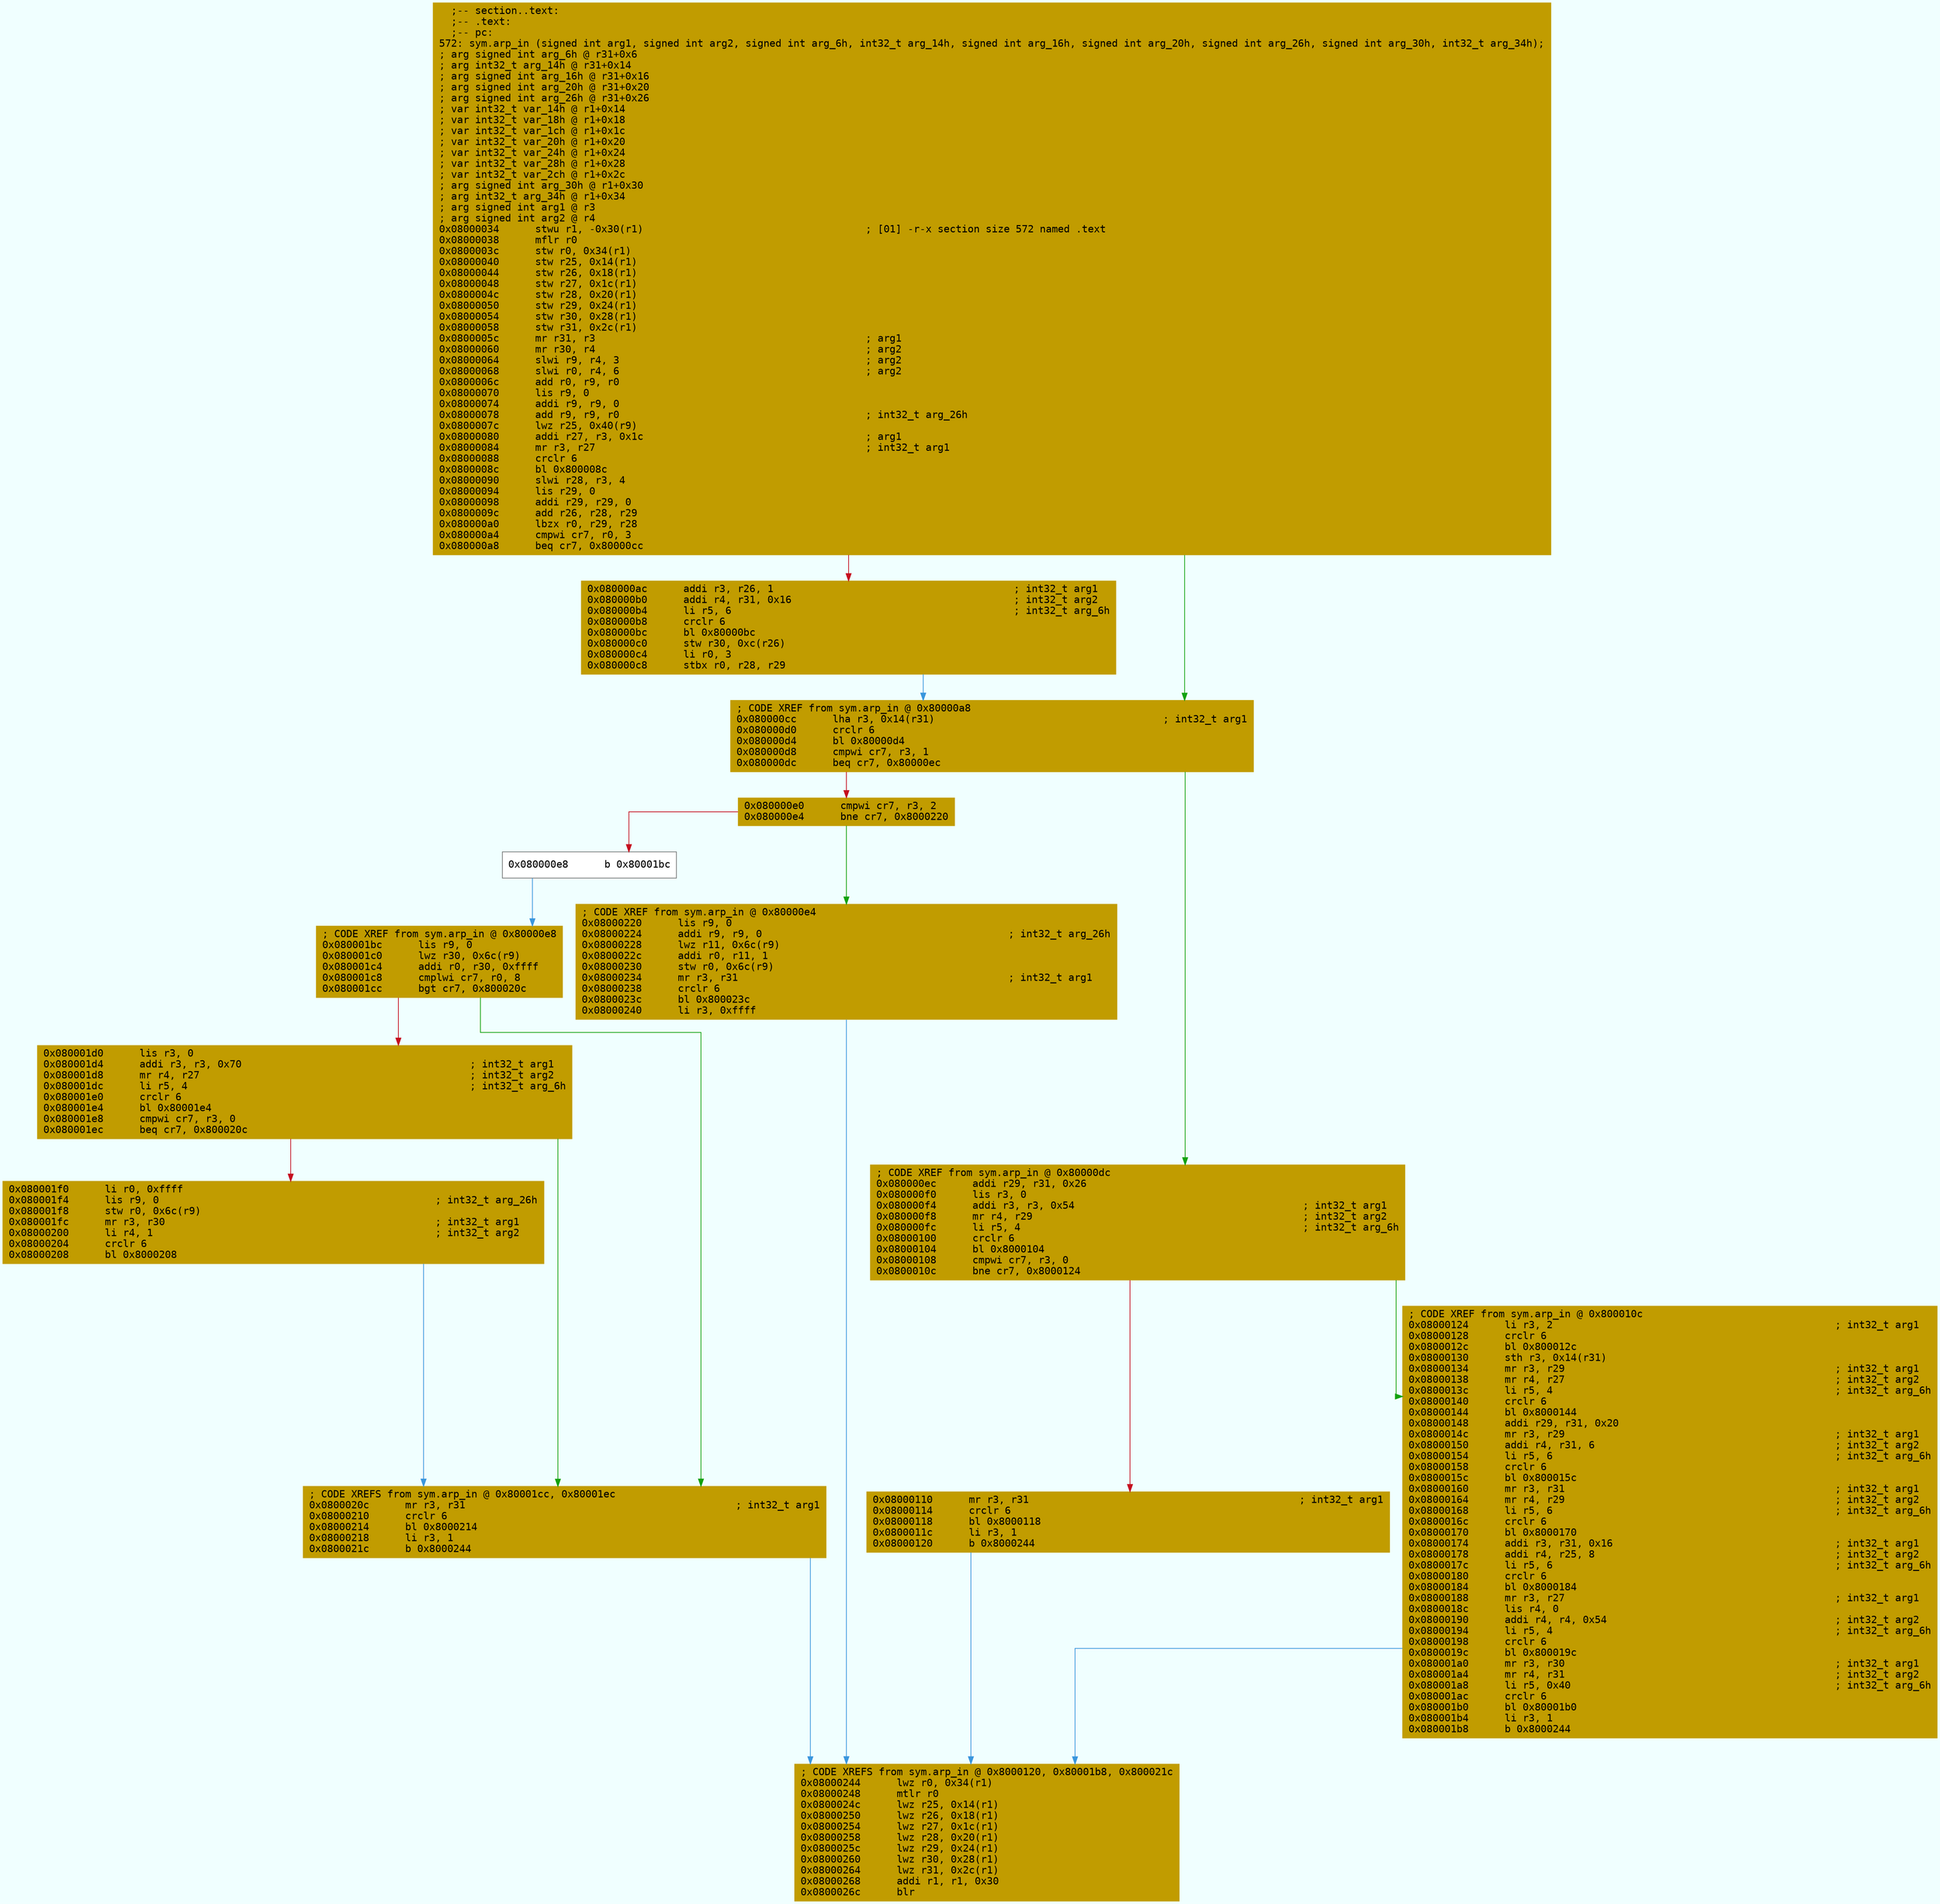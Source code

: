 digraph code {
	graph [bgcolor=azure fontsize=8 fontname="Courier" splines="ortho"];
	node [fillcolor=gray style=filled shape=box];
	edge [arrowhead="normal"];
	"0x08000034" [URL="sym.arp_in/0x08000034", fillcolor="#c19c00",color="#c19c00", fontname="Courier",label="  ;-- section..text:\l  ;-- .text:\l  ;-- pc:\l572: sym.arp_in (signed int arg1, signed int arg2, signed int arg_6h, int32_t arg_14h, signed int arg_16h, signed int arg_20h, signed int arg_26h, signed int arg_30h, int32_t arg_34h);\l; arg signed int arg_6h @ r31+0x6\l; arg int32_t arg_14h @ r31+0x14\l; arg signed int arg_16h @ r31+0x16\l; arg signed int arg_20h @ r31+0x20\l; arg signed int arg_26h @ r31+0x26\l; var int32_t var_14h @ r1+0x14\l; var int32_t var_18h @ r1+0x18\l; var int32_t var_1ch @ r1+0x1c\l; var int32_t var_20h @ r1+0x20\l; var int32_t var_24h @ r1+0x24\l; var int32_t var_28h @ r1+0x28\l; var int32_t var_2ch @ r1+0x2c\l; arg signed int arg_30h @ r1+0x30\l; arg int32_t arg_34h @ r1+0x34\l; arg signed int arg1 @ r3\l; arg signed int arg2 @ r4\l0x08000034      stwu r1, -0x30(r1)                                     ; [01] -r-x section size 572 named .text\l0x08000038      mflr r0\l0x0800003c      stw r0, 0x34(r1)\l0x08000040      stw r25, 0x14(r1)\l0x08000044      stw r26, 0x18(r1)\l0x08000048      stw r27, 0x1c(r1)\l0x0800004c      stw r28, 0x20(r1)\l0x08000050      stw r29, 0x24(r1)\l0x08000054      stw r30, 0x28(r1)\l0x08000058      stw r31, 0x2c(r1)\l0x0800005c      mr r31, r3                                             ; arg1\l0x08000060      mr r30, r4                                             ; arg2\l0x08000064      slwi r9, r4, 3                                         ; arg2\l0x08000068      slwi r0, r4, 6                                         ; arg2\l0x0800006c      add r0, r9, r0\l0x08000070      lis r9, 0\l0x08000074      addi r9, r9, 0\l0x08000078      add r9, r9, r0                                         ; int32_t arg_26h\l0x0800007c      lwz r25, 0x40(r9)\l0x08000080      addi r27, r3, 0x1c                                     ; arg1\l0x08000084      mr r3, r27                                             ; int32_t arg1\l0x08000088      crclr 6\l0x0800008c      bl 0x800008c\l0x08000090      slwi r28, r3, 4\l0x08000094      lis r29, 0\l0x08000098      addi r29, r29, 0\l0x0800009c      add r26, r28, r29\l0x080000a0      lbzx r0, r29, r28\l0x080000a4      cmpwi cr7, r0, 3\l0x080000a8      beq cr7, 0x80000cc\l"]
	"0x080000ac" [URL="sym.arp_in/0x080000ac", fillcolor="#c19c00",color="#c19c00", fontname="Courier",label="0x080000ac      addi r3, r26, 1                                        ; int32_t arg1\l0x080000b0      addi r4, r31, 0x16                                     ; int32_t arg2\l0x080000b4      li r5, 6                                               ; int32_t arg_6h\l0x080000b8      crclr 6\l0x080000bc      bl 0x80000bc\l0x080000c0      stw r30, 0xc(r26)\l0x080000c4      li r0, 3\l0x080000c8      stbx r0, r28, r29\l"]
	"0x080000cc" [URL="sym.arp_in/0x080000cc", fillcolor="#c19c00",color="#c19c00", fontname="Courier",label="; CODE XREF from sym.arp_in @ 0x80000a8\l0x080000cc      lha r3, 0x14(r31)                                      ; int32_t arg1\l0x080000d0      crclr 6\l0x080000d4      bl 0x80000d4\l0x080000d8      cmpwi cr7, r3, 1\l0x080000dc      beq cr7, 0x80000ec\l"]
	"0x080000e0" [URL="sym.arp_in/0x080000e0", fillcolor="#c19c00",color="#c19c00", fontname="Courier",label="0x080000e0      cmpwi cr7, r3, 2\l0x080000e4      bne cr7, 0x8000220\l"]
	"0x080000e8" [URL="sym.arp_in/0x080000e8", fillcolor="white",color="#767676", fontname="Courier",label="0x080000e8      b 0x80001bc\l"]
	"0x080000ec" [URL="sym.arp_in/0x080000ec", fillcolor="#c19c00",color="#c19c00", fontname="Courier",label="; CODE XREF from sym.arp_in @ 0x80000dc\l0x080000ec      addi r29, r31, 0x26\l0x080000f0      lis r3, 0\l0x080000f4      addi r3, r3, 0x54                                      ; int32_t arg1\l0x080000f8      mr r4, r29                                             ; int32_t arg2\l0x080000fc      li r5, 4                                               ; int32_t arg_6h\l0x08000100      crclr 6\l0x08000104      bl 0x8000104\l0x08000108      cmpwi cr7, r3, 0\l0x0800010c      bne cr7, 0x8000124\l"]
	"0x08000110" [URL="sym.arp_in/0x08000110", fillcolor="#c19c00",color="#c19c00", fontname="Courier",label="0x08000110      mr r3, r31                                             ; int32_t arg1\l0x08000114      crclr 6\l0x08000118      bl 0x8000118\l0x0800011c      li r3, 1\l0x08000120      b 0x8000244\l"]
	"0x08000124" [URL="sym.arp_in/0x08000124", fillcolor="#c19c00",color="#c19c00", fontname="Courier",label="; CODE XREF from sym.arp_in @ 0x800010c\l0x08000124      li r3, 2                                               ; int32_t arg1\l0x08000128      crclr 6\l0x0800012c      bl 0x800012c\l0x08000130      sth r3, 0x14(r31)\l0x08000134      mr r3, r29                                             ; int32_t arg1\l0x08000138      mr r4, r27                                             ; int32_t arg2\l0x0800013c      li r5, 4                                               ; int32_t arg_6h\l0x08000140      crclr 6\l0x08000144      bl 0x8000144\l0x08000148      addi r29, r31, 0x20\l0x0800014c      mr r3, r29                                             ; int32_t arg1\l0x08000150      addi r4, r31, 6                                        ; int32_t arg2\l0x08000154      li r5, 6                                               ; int32_t arg_6h\l0x08000158      crclr 6\l0x0800015c      bl 0x800015c\l0x08000160      mr r3, r31                                             ; int32_t arg1\l0x08000164      mr r4, r29                                             ; int32_t arg2\l0x08000168      li r5, 6                                               ; int32_t arg_6h\l0x0800016c      crclr 6\l0x08000170      bl 0x8000170\l0x08000174      addi r3, r31, 0x16                                     ; int32_t arg1\l0x08000178      addi r4, r25, 8                                        ; int32_t arg2\l0x0800017c      li r5, 6                                               ; int32_t arg_6h\l0x08000180      crclr 6\l0x08000184      bl 0x8000184\l0x08000188      mr r3, r27                                             ; int32_t arg1\l0x0800018c      lis r4, 0\l0x08000190      addi r4, r4, 0x54                                      ; int32_t arg2\l0x08000194      li r5, 4                                               ; int32_t arg_6h\l0x08000198      crclr 6\l0x0800019c      bl 0x800019c\l0x080001a0      mr r3, r30                                             ; int32_t arg1\l0x080001a4      mr r4, r31                                             ; int32_t arg2\l0x080001a8      li r5, 0x40                                            ; int32_t arg_6h\l0x080001ac      crclr 6\l0x080001b0      bl 0x80001b0\l0x080001b4      li r3, 1\l0x080001b8      b 0x8000244\l"]
	"0x080001bc" [URL="sym.arp_in/0x080001bc", fillcolor="#c19c00",color="#c19c00", fontname="Courier",label="; CODE XREF from sym.arp_in @ 0x80000e8\l0x080001bc      lis r9, 0\l0x080001c0      lwz r30, 0x6c(r9)\l0x080001c4      addi r0, r30, 0xffff\l0x080001c8      cmplwi cr7, r0, 8\l0x080001cc      bgt cr7, 0x800020c\l"]
	"0x080001d0" [URL="sym.arp_in/0x080001d0", fillcolor="#c19c00",color="#c19c00", fontname="Courier",label="0x080001d0      lis r3, 0\l0x080001d4      addi r3, r3, 0x70                                      ; int32_t arg1\l0x080001d8      mr r4, r27                                             ; int32_t arg2\l0x080001dc      li r5, 4                                               ; int32_t arg_6h\l0x080001e0      crclr 6\l0x080001e4      bl 0x80001e4\l0x080001e8      cmpwi cr7, r3, 0\l0x080001ec      beq cr7, 0x800020c\l"]
	"0x080001f0" [URL="sym.arp_in/0x080001f0", fillcolor="#c19c00",color="#c19c00", fontname="Courier",label="0x080001f0      li r0, 0xffff\l0x080001f4      lis r9, 0                                              ; int32_t arg_26h\l0x080001f8      stw r0, 0x6c(r9)\l0x080001fc      mr r3, r30                                             ; int32_t arg1\l0x08000200      li r4, 1                                               ; int32_t arg2\l0x08000204      crclr 6\l0x08000208      bl 0x8000208\l"]
	"0x0800020c" [URL="sym.arp_in/0x0800020c", fillcolor="#c19c00",color="#c19c00", fontname="Courier",label="; CODE XREFS from sym.arp_in @ 0x80001cc, 0x80001ec\l0x0800020c      mr r3, r31                                             ; int32_t arg1\l0x08000210      crclr 6\l0x08000214      bl 0x8000214\l0x08000218      li r3, 1\l0x0800021c      b 0x8000244\l"]
	"0x08000220" [URL="sym.arp_in/0x08000220", fillcolor="#c19c00",color="#c19c00", fontname="Courier",label="; CODE XREF from sym.arp_in @ 0x80000e4\l0x08000220      lis r9, 0\l0x08000224      addi r9, r9, 0                                         ; int32_t arg_26h\l0x08000228      lwz r11, 0x6c(r9)\l0x0800022c      addi r0, r11, 1\l0x08000230      stw r0, 0x6c(r9)\l0x08000234      mr r3, r31                                             ; int32_t arg1\l0x08000238      crclr 6\l0x0800023c      bl 0x800023c\l0x08000240      li r3, 0xffff\l"]
	"0x08000244" [URL="sym.arp_in/0x08000244", fillcolor="#c19c00",color="#c19c00", fontname="Courier",label="; CODE XREFS from sym.arp_in @ 0x8000120, 0x80001b8, 0x800021c\l0x08000244      lwz r0, 0x34(r1)\l0x08000248      mtlr r0\l0x0800024c      lwz r25, 0x14(r1)\l0x08000250      lwz r26, 0x18(r1)\l0x08000254      lwz r27, 0x1c(r1)\l0x08000258      lwz r28, 0x20(r1)\l0x0800025c      lwz r29, 0x24(r1)\l0x08000260      lwz r30, 0x28(r1)\l0x08000264      lwz r31, 0x2c(r1)\l0x08000268      addi r1, r1, 0x30\l0x0800026c      blr\l"]
        "0x08000034" -> "0x080000cc" [color="#13a10e"];
        "0x08000034" -> "0x080000ac" [color="#c50f1f"];
        "0x080000ac" -> "0x080000cc" [color="#3a96dd"];
        "0x080000cc" -> "0x080000ec" [color="#13a10e"];
        "0x080000cc" -> "0x080000e0" [color="#c50f1f"];
        "0x080000e0" -> "0x08000220" [color="#13a10e"];
        "0x080000e0" -> "0x080000e8" [color="#c50f1f"];
        "0x080000e8" -> "0x080001bc" [color="#3a96dd"];
        "0x080000ec" -> "0x08000124" [color="#13a10e"];
        "0x080000ec" -> "0x08000110" [color="#c50f1f"];
        "0x08000110" -> "0x08000244" [color="#3a96dd"];
        "0x08000124" -> "0x08000244" [color="#3a96dd"];
        "0x080001bc" -> "0x0800020c" [color="#13a10e"];
        "0x080001bc" -> "0x080001d0" [color="#c50f1f"];
        "0x080001d0" -> "0x0800020c" [color="#13a10e"];
        "0x080001d0" -> "0x080001f0" [color="#c50f1f"];
        "0x080001f0" -> "0x0800020c" [color="#3a96dd"];
        "0x0800020c" -> "0x08000244" [color="#3a96dd"];
        "0x08000220" -> "0x08000244" [color="#3a96dd"];
}
